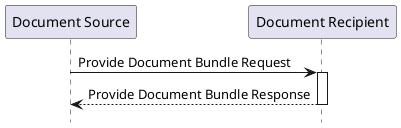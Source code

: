 @startuml
hide footbox

participant "Document Source" as S
participant "Document Recipient" as R

S -> R : Provide Document Bundle Request
activate R
R --> S : Provide Document Bundle Response
deactivate R


@enduml